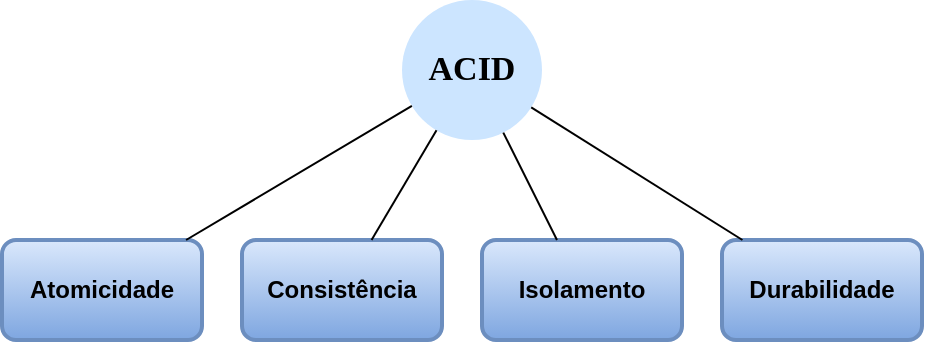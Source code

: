 <mxfile version="22.0.8" type="github">
  <diagram name="Page-1" id="ydgzedy_VkxwKU0zGz_Y">
    <mxGraphModel dx="1434" dy="834" grid="1" gridSize="10" guides="1" tooltips="1" connect="1" arrows="1" fold="1" page="1" pageScale="1" pageWidth="827" pageHeight="1169" math="0" shadow="0">
      <root>
        <mxCell id="0" />
        <mxCell id="1" parent="0" />
        <mxCell id="2" value="ACID" style="ellipse;aspect=fixed;strokeWidth=2;whiteSpace=wrap;fillColor=#cce5ff;strokeColor=none;fontStyle=1;fontFamily=Comic Sans MS;fontSize=17;gradientColor=none;shadow=0;" parent="1" vertex="1">
          <mxGeometry x="220" width="70" height="70" as="geometry" />
        </mxCell>
        <mxCell id="3" value="Atomicidade" style="rounded=1;absoluteArcSize=1;arcSize=14;whiteSpace=wrap;strokeWidth=2;fillColor=#dae8fc;strokeColor=#6c8ebf;fixedWidth=0;aspect=fixed;gradientColor=#7ea6e0;fontStyle=1" parent="1" vertex="1">
          <mxGeometry x="20" y="120" width="100" height="50" as="geometry" />
        </mxCell>
        <mxCell id="4" value="Consistência" style="rounded=1;absoluteArcSize=1;arcSize=14;whiteSpace=wrap;strokeWidth=2;fillColor=#dae8fc;strokeColor=#6c8ebf;gradientColor=#7ea6e0;fontStyle=1" parent="1" vertex="1">
          <mxGeometry x="140" y="120" width="100" height="50" as="geometry" />
        </mxCell>
        <mxCell id="5" value="Isolamento" style="rounded=1;absoluteArcSize=1;arcSize=14;whiteSpace=wrap;strokeWidth=2;fillColor=#dae8fc;strokeColor=#6c8ebf;gradientColor=#7ea6e0;fontStyle=1" parent="1" vertex="1">
          <mxGeometry x="260" y="120" width="100" height="50" as="geometry" />
        </mxCell>
        <mxCell id="6" value="Durabilidade" style="rounded=1;absoluteArcSize=1;arcSize=14;whiteSpace=wrap;strokeWidth=2;fillColor=#dae8fc;strokeColor=#6c8ebf;gradientColor=#7ea6e0;fontStyle=1" parent="1" vertex="1">
          <mxGeometry x="380" y="120" width="100" height="50" as="geometry" />
        </mxCell>
        <mxCell id="7" style="endArrow=none;fontStyle=1" parent="1" source="2" target="3" edge="1">
          <mxGeometry relative="1" as="geometry" />
        </mxCell>
        <mxCell id="8" style="endArrow=none;fontStyle=1" parent="1" source="2" target="4" edge="1">
          <mxGeometry relative="1" as="geometry" />
        </mxCell>
        <mxCell id="9" style="endArrow=none;fontStyle=1" parent="1" source="2" target="5" edge="1">
          <mxGeometry relative="1" as="geometry" />
        </mxCell>
        <mxCell id="10" style="endArrow=none;fontStyle=1" parent="1" source="2" target="6" edge="1">
          <mxGeometry relative="1" as="geometry" />
        </mxCell>
      </root>
    </mxGraphModel>
  </diagram>
</mxfile>
